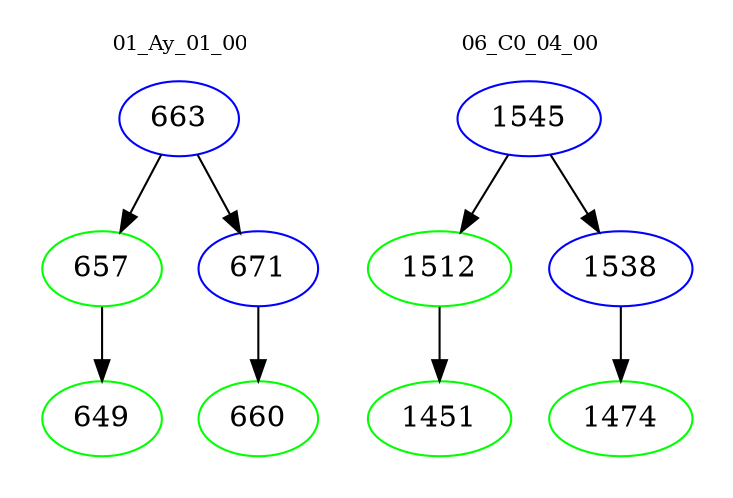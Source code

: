 digraph{
subgraph cluster_0 {
color = white
label = "01_Ay_01_00";
fontsize=10;
T0_663 [label="663", color="blue"]
T0_663 -> T0_657 [color="black"]
T0_657 [label="657", color="green"]
T0_657 -> T0_649 [color="black"]
T0_649 [label="649", color="green"]
T0_663 -> T0_671 [color="black"]
T0_671 [label="671", color="blue"]
T0_671 -> T0_660 [color="black"]
T0_660 [label="660", color="green"]
}
subgraph cluster_1 {
color = white
label = "06_C0_04_00";
fontsize=10;
T1_1545 [label="1545", color="blue"]
T1_1545 -> T1_1512 [color="black"]
T1_1512 [label="1512", color="green"]
T1_1512 -> T1_1451 [color="black"]
T1_1451 [label="1451", color="green"]
T1_1545 -> T1_1538 [color="black"]
T1_1538 [label="1538", color="blue"]
T1_1538 -> T1_1474 [color="black"]
T1_1474 [label="1474", color="green"]
}
}

